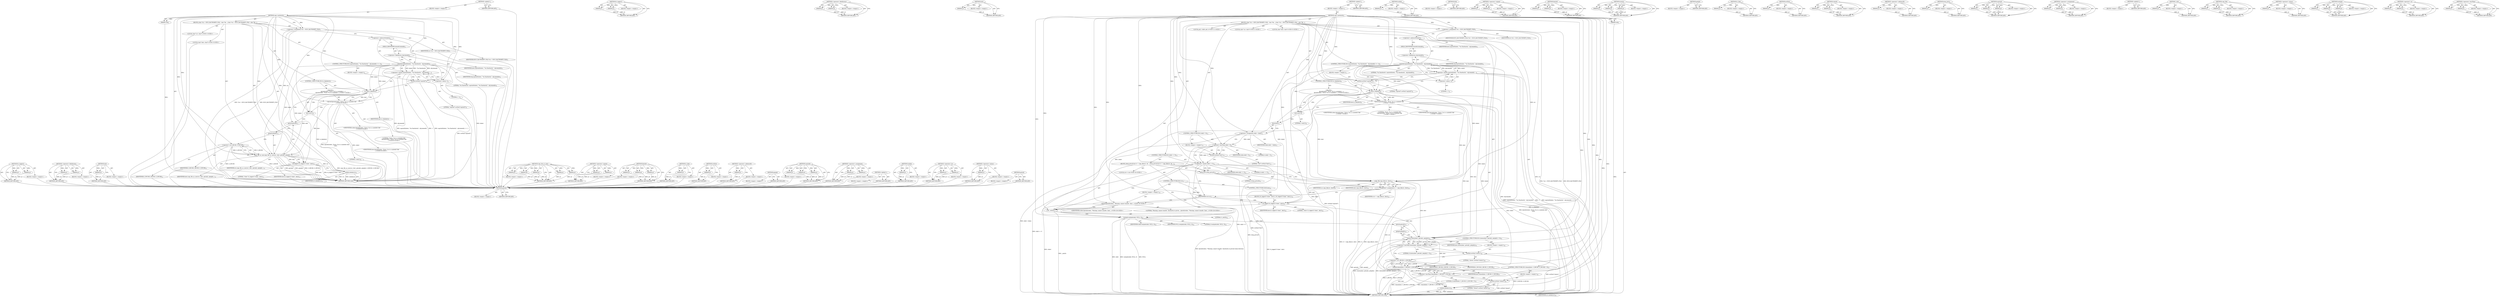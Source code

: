 digraph "getuid" {
vulnerable_221 [label=<(METHOD,getuid)>];
vulnerable_222 [label=<(BLOCK,&lt;empty&gt;,&lt;empty&gt;)>];
vulnerable_223 [label=<(METHOD_RETURN,ANY)>];
vulnerable_200 [label=<(METHOD,fs_logger2)>];
vulnerable_201 [label=<(PARAM,p1)>];
vulnerable_202 [label=<(PARAM,p2)>];
vulnerable_203 [label=<(BLOCK,&lt;empty&gt;,&lt;empty&gt;)>];
vulnerable_204 [label=<(METHOD_RETURN,ANY)>];
vulnerable_157 [label=<(METHOD,&lt;operator&gt;.fieldAccess)>];
vulnerable_158 [label=<(PARAM,p1)>];
vulnerable_159 [label=<(PARAM,p2)>];
vulnerable_160 [label=<(BLOCK,&lt;empty&gt;,&lt;empty&gt;)>];
vulnerable_161 [label=<(METHOD_RETURN,ANY)>];
vulnerable_179 [label=<(METHOD,exit)>];
vulnerable_180 [label=<(PARAM,p1)>];
vulnerable_181 [label=<(BLOCK,&lt;empty&gt;,&lt;empty&gt;)>];
vulnerable_182 [label=<(METHOD_RETURN,ANY)>];
vulnerable_6 [label=<(METHOD,&lt;global&gt;)<SUB>1</SUB>>];
vulnerable_7 [label=<(BLOCK,&lt;empty&gt;,&lt;empty&gt;)<SUB>1</SUB>>];
vulnerable_8 [label=<(METHOD,copy_xauthority)<SUB>1</SUB>>];
vulnerable_9 [label=<(PARAM,void)<SUB>1</SUB>>];
vulnerable_10 [label=<(BLOCK,{
	char *src = RUN_XAUTHORITY_FILE ;
 	char *de...,{
	char *src = RUN_XAUTHORITY_FILE ;
 	char *de...)<SUB>1</SUB>>];
vulnerable_11 [label="<(LOCAL,char* src: char*)<SUB>2</SUB>>"];
vulnerable_12 [label=<(&lt;operator&gt;.assignment,*src = RUN_XAUTHORITY_FILE)<SUB>2</SUB>>];
vulnerable_13 [label=<(IDENTIFIER,src,*src = RUN_XAUTHORITY_FILE)<SUB>2</SUB>>];
vulnerable_14 [label=<(IDENTIFIER,RUN_XAUTHORITY_FILE,*src = RUN_XAUTHORITY_FILE)<SUB>2</SUB>>];
vulnerable_15 [label="<(LOCAL,char* dest: char*)<SUB>3</SUB>>"];
vulnerable_16 [label=<(CONTROL_STRUCTURE,IF,if (asprintf(&amp;dest, &quot;%s/.Xauthority&quot;, cfg.homedir) == -1))<SUB>4</SUB>>];
vulnerable_17 [label=<(&lt;operator&gt;.equals,asprintf(&amp;dest, &quot;%s/.Xauthority&quot;, cfg.homedir) ...)<SUB>4</SUB>>];
vulnerable_18 [label=<(asprintf,asprintf(&amp;dest, &quot;%s/.Xauthority&quot;, cfg.homedir))<SUB>4</SUB>>];
vulnerable_19 [label=<(&lt;operator&gt;.addressOf,&amp;dest)<SUB>4</SUB>>];
vulnerable_20 [label=<(IDENTIFIER,dest,asprintf(&amp;dest, &quot;%s/.Xauthority&quot;, cfg.homedir))<SUB>4</SUB>>];
vulnerable_21 [label=<(LITERAL,&quot;%s/.Xauthority&quot;,asprintf(&amp;dest, &quot;%s/.Xauthority&quot;, cfg.homedir))<SUB>4</SUB>>];
vulnerable_22 [label=<(&lt;operator&gt;.fieldAccess,cfg.homedir)<SUB>4</SUB>>];
vulnerable_23 [label=<(IDENTIFIER,cfg,asprintf(&amp;dest, &quot;%s/.Xauthority&quot;, cfg.homedir))<SUB>4</SUB>>];
vulnerable_24 [label=<(FIELD_IDENTIFIER,homedir,homedir)<SUB>4</SUB>>];
vulnerable_25 [label=<(&lt;operator&gt;.minus,-1)<SUB>4</SUB>>];
vulnerable_26 [label=<(LITERAL,1,-1)<SUB>4</SUB>>];
vulnerable_27 [label=<(BLOCK,&lt;empty&gt;,&lt;empty&gt;)<SUB>5</SUB>>];
vulnerable_28 [label=<(errExit,errExit(&quot;asprintf&quot;))<SUB>5</SUB>>];
vulnerable_29 [label=<(LITERAL,&quot;asprintf&quot;,errExit(&quot;asprintf&quot;))<SUB>5</SUB>>];
vulnerable_30 [label=<(CONTROL_STRUCTURE,IF,if (is_link(dest)))<SUB>6</SUB>>];
vulnerable_31 [label=<(is_link,is_link(dest))<SUB>6</SUB>>];
vulnerable_32 [label=<(IDENTIFIER,dest,is_link(dest))<SUB>6</SUB>>];
vulnerable_33 [label="<(BLOCK,{
 		fprintf(stderr, &quot;Error: %s is a symbolic l...,{
 		fprintf(stderr, &quot;Error: %s is a symbolic l...)<SUB>6</SUB>>"];
vulnerable_34 [label="<(fprintf,fprintf(stderr, &quot;Error: %s is a symbolic link\n...)<SUB>7</SUB>>"];
vulnerable_35 [label="<(IDENTIFIER,stderr,fprintf(stderr, &quot;Error: %s is a symbolic link\n...)<SUB>7</SUB>>"];
vulnerable_36 [label="<(LITERAL,&quot;Error: %s is a symbolic link\n&quot;,fprintf(stderr, &quot;Error: %s is a symbolic link\n...)<SUB>7</SUB>>"];
vulnerable_37 [label="<(IDENTIFIER,dest,fprintf(stderr, &quot;Error: %s is a symbolic link\n...)<SUB>7</SUB>>"];
vulnerable_38 [label=<(exit,exit(1))<SUB>8</SUB>>];
vulnerable_39 [label=<(LITERAL,1,exit(1))<SUB>8</SUB>>];
vulnerable_40 [label="<(LOCAL,pid_t child: pid_t)<SUB>11</SUB>>"];
vulnerable_41 [label=<(&lt;operator&gt;.assignment,child = fork())<SUB>11</SUB>>];
vulnerable_42 [label=<(IDENTIFIER,child,child = fork())<SUB>11</SUB>>];
vulnerable_43 [label=<(fork,fork())<SUB>11</SUB>>];
vulnerable_44 [label=<(CONTROL_STRUCTURE,IF,if (child &lt; 0))<SUB>12</SUB>>];
vulnerable_45 [label=<(&lt;operator&gt;.lessThan,child &lt; 0)<SUB>12</SUB>>];
vulnerable_46 [label=<(IDENTIFIER,child,child &lt; 0)<SUB>12</SUB>>];
vulnerable_47 [label=<(LITERAL,0,child &lt; 0)<SUB>12</SUB>>];
vulnerable_48 [label=<(BLOCK,&lt;empty&gt;,&lt;empty&gt;)<SUB>13</SUB>>];
vulnerable_49 [label=<(errExit,errExit(&quot;fork&quot;))<SUB>13</SUB>>];
vulnerable_50 [label=<(LITERAL,&quot;fork&quot;,errExit(&quot;fork&quot;))<SUB>13</SUB>>];
vulnerable_51 [label=<(CONTROL_STRUCTURE,IF,if (child == 0))<SUB>14</SUB>>];
vulnerable_52 [label=<(&lt;operator&gt;.equals,child == 0)<SUB>14</SUB>>];
vulnerable_53 [label=<(IDENTIFIER,child,child == 0)<SUB>14</SUB>>];
vulnerable_54 [label=<(LITERAL,0,child == 0)<SUB>14</SUB>>];
vulnerable_55 [label=<(BLOCK,{
		drop_privs(0);
		int rv = copy_file(src, de...,{
		drop_privs(0);
		int rv = copy_file(src, de...)<SUB>14</SUB>>];
vulnerable_56 [label=<(drop_privs,drop_privs(0))<SUB>15</SUB>>];
vulnerable_57 [label=<(LITERAL,0,drop_privs(0))<SUB>15</SUB>>];
vulnerable_58 [label="<(LOCAL,int rv: int)<SUB>16</SUB>>"];
vulnerable_59 [label=<(&lt;operator&gt;.assignment,rv = copy_file(src, dest))<SUB>16</SUB>>];
vulnerable_60 [label=<(IDENTIFIER,rv,rv = copy_file(src, dest))<SUB>16</SUB>>];
vulnerable_61 [label=<(copy_file,copy_file(src, dest))<SUB>16</SUB>>];
vulnerable_62 [label=<(IDENTIFIER,src,copy_file(src, dest))<SUB>16</SUB>>];
vulnerable_63 [label=<(IDENTIFIER,dest,copy_file(src, dest))<SUB>16</SUB>>];
vulnerable_64 [label=<(CONTROL_STRUCTURE,IF,if (rv))<SUB>17</SUB>>];
vulnerable_65 [label=<(IDENTIFIER,rv,if (rv))<SUB>17</SUB>>];
vulnerable_66 [label=<(BLOCK,&lt;empty&gt;,&lt;empty&gt;)<SUB>18</SUB>>];
vulnerable_67 [label="<(fprintf,fprintf(stderr, &quot;Warning: cannot transfer .Xaut...)<SUB>18</SUB>>"];
vulnerable_68 [label="<(IDENTIFIER,stderr,fprintf(stderr, &quot;Warning: cannot transfer .Xaut...)<SUB>18</SUB>>"];
vulnerable_69 [label="<(LITERAL,&quot;Warning: cannot transfer .Xauthority in privat...,fprintf(stderr, &quot;Warning: cannot transfer .Xaut...)<SUB>18</SUB>>"];
vulnerable_70 [label=<(CONTROL_STRUCTURE,ELSE,else)<SUB>19</SUB>>];
vulnerable_71 [label=<(BLOCK,{
			fs_logger2(&quot;clone&quot;, dest);
		},{
			fs_logger2(&quot;clone&quot;, dest);
		})<SUB>19</SUB>>];
vulnerable_72 [label=<(fs_logger2,fs_logger2(&quot;clone&quot;, dest))<SUB>20</SUB>>];
vulnerable_73 [label=<(LITERAL,&quot;clone&quot;,fs_logger2(&quot;clone&quot;, dest))<SUB>20</SUB>>];
vulnerable_74 [label=<(IDENTIFIER,dest,fs_logger2(&quot;clone&quot;, dest))<SUB>20</SUB>>];
vulnerable_75 [label=<(_exit,_exit(0))<SUB>22</SUB>>];
vulnerable_76 [label=<(LITERAL,0,_exit(0))<SUB>22</SUB>>];
vulnerable_77 [label=<(waitpid,waitpid(child, NULL, 0))<SUB>24</SUB>>];
vulnerable_78 [label=<(IDENTIFIER,child,waitpid(child, NULL, 0))<SUB>24</SUB>>];
vulnerable_79 [label=<(IDENTIFIER,NULL,waitpid(child, NULL, 0))<SUB>24</SUB>>];
vulnerable_80 [label=<(LITERAL,0,waitpid(child, NULL, 0))<SUB>24</SUB>>];
vulnerable_81 [label=<(CONTROL_STRUCTURE,IF,if (chown(dest, getuid(), getgid()) &lt; 0))<SUB>25</SUB>>];
vulnerable_82 [label=<(&lt;operator&gt;.lessThan,chown(dest, getuid(), getgid()) &lt; 0)<SUB>25</SUB>>];
vulnerable_83 [label=<(chown,chown(dest, getuid(), getgid()))<SUB>25</SUB>>];
vulnerable_84 [label=<(IDENTIFIER,dest,chown(dest, getuid(), getgid()))<SUB>25</SUB>>];
vulnerable_85 [label=<(getuid,getuid())<SUB>25</SUB>>];
vulnerable_86 [label=<(getgid,getgid())<SUB>25</SUB>>];
vulnerable_87 [label=<(LITERAL,0,chown(dest, getuid(), getgid()) &lt; 0)<SUB>25</SUB>>];
vulnerable_88 [label=<(BLOCK,&lt;empty&gt;,&lt;empty&gt;)<SUB>26</SUB>>];
vulnerable_89 [label=<(errExit,errExit(&quot;chown&quot;))<SUB>26</SUB>>];
vulnerable_90 [label=<(LITERAL,&quot;chown&quot;,errExit(&quot;chown&quot;))<SUB>26</SUB>>];
vulnerable_91 [label=<(CONTROL_STRUCTURE,IF,if (chmod(dest, S_IRUSR | S_IWUSR) &lt; 0))<SUB>27</SUB>>];
vulnerable_92 [label=<(&lt;operator&gt;.lessThan,chmod(dest, S_IRUSR | S_IWUSR) &lt; 0)<SUB>27</SUB>>];
vulnerable_93 [label=<(chmod,chmod(dest, S_IRUSR | S_IWUSR))<SUB>27</SUB>>];
vulnerable_94 [label=<(IDENTIFIER,dest,chmod(dest, S_IRUSR | S_IWUSR))<SUB>27</SUB>>];
vulnerable_95 [label=<(&lt;operator&gt;.or,S_IRUSR | S_IWUSR)<SUB>27</SUB>>];
vulnerable_96 [label=<(IDENTIFIER,S_IRUSR,S_IRUSR | S_IWUSR)<SUB>27</SUB>>];
vulnerable_97 [label=<(IDENTIFIER,S_IWUSR,S_IRUSR | S_IWUSR)<SUB>27</SUB>>];
vulnerable_98 [label=<(LITERAL,0,chmod(dest, S_IRUSR | S_IWUSR) &lt; 0)<SUB>27</SUB>>];
vulnerable_99 [label=<(BLOCK,&lt;empty&gt;,&lt;empty&gt;)<SUB>28</SUB>>];
vulnerable_100 [label=<(errExit,errExit(&quot;chmod&quot;))<SUB>28</SUB>>];
vulnerable_101 [label=<(LITERAL,&quot;chmod&quot;,errExit(&quot;chmod&quot;))<SUB>28</SUB>>];
vulnerable_102 [label=<(unlink,unlink(src))<SUB>29</SUB>>];
vulnerable_103 [label=<(IDENTIFIER,src,unlink(src))<SUB>29</SUB>>];
vulnerable_104 [label=<(METHOD_RETURN,void)<SUB>1</SUB>>];
vulnerable_106 [label=<(METHOD_RETURN,ANY)<SUB>1</SUB>>];
vulnerable_237 [label=<(METHOD,unlink)>];
vulnerable_238 [label=<(PARAM,p1)>];
vulnerable_239 [label=<(BLOCK,&lt;empty&gt;,&lt;empty&gt;)>];
vulnerable_240 [label=<(METHOD_RETURN,ANY)>];
vulnerable_183 [label=<(METHOD,fork)>];
vulnerable_184 [label=<(BLOCK,&lt;empty&gt;,&lt;empty&gt;)>];
vulnerable_185 [label=<(METHOD_RETURN,ANY)>];
vulnerable_142 [label=<(METHOD,&lt;operator&gt;.equals)>];
vulnerable_143 [label=<(PARAM,p1)>];
vulnerable_144 [label=<(PARAM,p2)>];
vulnerable_145 [label=<(BLOCK,&lt;empty&gt;,&lt;empty&gt;)>];
vulnerable_146 [label=<(METHOD_RETURN,ANY)>];
vulnerable_174 [label=<(METHOD,fprintf)>];
vulnerable_175 [label=<(PARAM,p1)>];
vulnerable_176 [label=<(PARAM,p2)>];
vulnerable_177 [label=<(BLOCK,&lt;empty&gt;,&lt;empty&gt;)>];
vulnerable_178 [label=<(METHOD_RETURN,ANY)>];
vulnerable_215 [label=<(METHOD,chown)>];
vulnerable_216 [label=<(PARAM,p1)>];
vulnerable_217 [label=<(PARAM,p2)>];
vulnerable_218 [label=<(PARAM,p3)>];
vulnerable_219 [label=<(BLOCK,&lt;empty&gt;,&lt;empty&gt;)>];
vulnerable_220 [label=<(METHOD_RETURN,ANY)>];
vulnerable_224 [label=<(METHOD,getgid)>];
vulnerable_225 [label=<(BLOCK,&lt;empty&gt;,&lt;empty&gt;)>];
vulnerable_226 [label=<(METHOD_RETURN,ANY)>];
vulnerable_170 [label=<(METHOD,is_link)>];
vulnerable_171 [label=<(PARAM,p1)>];
vulnerable_172 [label=<(BLOCK,&lt;empty&gt;,&lt;empty&gt;)>];
vulnerable_173 [label=<(METHOD_RETURN,ANY)>];
vulnerable_166 [label=<(METHOD,errExit)>];
vulnerable_167 [label=<(PARAM,p1)>];
vulnerable_168 [label=<(BLOCK,&lt;empty&gt;,&lt;empty&gt;)>];
vulnerable_169 [label=<(METHOD_RETURN,ANY)>];
vulnerable_227 [label=<(METHOD,chmod)>];
vulnerable_228 [label=<(PARAM,p1)>];
vulnerable_229 [label=<(PARAM,p2)>];
vulnerable_230 [label=<(BLOCK,&lt;empty&gt;,&lt;empty&gt;)>];
vulnerable_231 [label=<(METHOD_RETURN,ANY)>];
vulnerable_153 [label=<(METHOD,&lt;operator&gt;.addressOf)>];
vulnerable_154 [label=<(PARAM,p1)>];
vulnerable_155 [label=<(BLOCK,&lt;empty&gt;,&lt;empty&gt;)>];
vulnerable_156 [label=<(METHOD_RETURN,ANY)>];
vulnerable_191 [label=<(METHOD,drop_privs)>];
vulnerable_192 [label=<(PARAM,p1)>];
vulnerable_193 [label=<(BLOCK,&lt;empty&gt;,&lt;empty&gt;)>];
vulnerable_194 [label=<(METHOD_RETURN,ANY)>];
vulnerable_147 [label=<(METHOD,asprintf)>];
vulnerable_148 [label=<(PARAM,p1)>];
vulnerable_149 [label=<(PARAM,p2)>];
vulnerable_150 [label=<(PARAM,p3)>];
vulnerable_151 [label=<(BLOCK,&lt;empty&gt;,&lt;empty&gt;)>];
vulnerable_152 [label=<(METHOD_RETURN,ANY)>];
vulnerable_137 [label=<(METHOD,&lt;operator&gt;.assignment)>];
vulnerable_138 [label=<(PARAM,p1)>];
vulnerable_139 [label=<(PARAM,p2)>];
vulnerable_140 [label=<(BLOCK,&lt;empty&gt;,&lt;empty&gt;)>];
vulnerable_141 [label=<(METHOD_RETURN,ANY)>];
vulnerable_131 [label=<(METHOD,&lt;global&gt;)<SUB>1</SUB>>];
vulnerable_132 [label=<(BLOCK,&lt;empty&gt;,&lt;empty&gt;)>];
vulnerable_133 [label=<(METHOD_RETURN,ANY)>];
vulnerable_205 [label=<(METHOD,_exit)>];
vulnerable_206 [label=<(PARAM,p1)>];
vulnerable_207 [label=<(BLOCK,&lt;empty&gt;,&lt;empty&gt;)>];
vulnerable_208 [label=<(METHOD_RETURN,ANY)>];
vulnerable_195 [label=<(METHOD,copy_file)>];
vulnerable_196 [label=<(PARAM,p1)>];
vulnerable_197 [label=<(PARAM,p2)>];
vulnerable_198 [label=<(BLOCK,&lt;empty&gt;,&lt;empty&gt;)>];
vulnerable_199 [label=<(METHOD_RETURN,ANY)>];
vulnerable_162 [label=<(METHOD,&lt;operator&gt;.minus)>];
vulnerable_163 [label=<(PARAM,p1)>];
vulnerable_164 [label=<(BLOCK,&lt;empty&gt;,&lt;empty&gt;)>];
vulnerable_165 [label=<(METHOD_RETURN,ANY)>];
vulnerable_209 [label=<(METHOD,waitpid)>];
vulnerable_210 [label=<(PARAM,p1)>];
vulnerable_211 [label=<(PARAM,p2)>];
vulnerable_212 [label=<(PARAM,p3)>];
vulnerable_213 [label=<(BLOCK,&lt;empty&gt;,&lt;empty&gt;)>];
vulnerable_214 [label=<(METHOD_RETURN,ANY)>];
vulnerable_232 [label=<(METHOD,&lt;operator&gt;.or)>];
vulnerable_233 [label=<(PARAM,p1)>];
vulnerable_234 [label=<(PARAM,p2)>];
vulnerable_235 [label=<(BLOCK,&lt;empty&gt;,&lt;empty&gt;)>];
vulnerable_236 [label=<(METHOD_RETURN,ANY)>];
vulnerable_186 [label=<(METHOD,&lt;operator&gt;.lessThan)>];
vulnerable_187 [label=<(PARAM,p1)>];
vulnerable_188 [label=<(PARAM,p2)>];
vulnerable_189 [label=<(BLOCK,&lt;empty&gt;,&lt;empty&gt;)>];
vulnerable_190 [label=<(METHOD_RETURN,ANY)>];
fixed_146 [label=<(METHOD,fs_logger2)>];
fixed_147 [label=<(PARAM,p1)>];
fixed_148 [label=<(PARAM,p2)>];
fixed_149 [label=<(BLOCK,&lt;empty&gt;,&lt;empty&gt;)>];
fixed_150 [label=<(METHOD_RETURN,ANY)>];
fixed_100 [label=<(METHOD,&lt;operator&gt;.fieldAccess)>];
fixed_101 [label=<(PARAM,p1)>];
fixed_102 [label=<(PARAM,p2)>];
fixed_103 [label=<(BLOCK,&lt;empty&gt;,&lt;empty&gt;)>];
fixed_104 [label=<(METHOD_RETURN,ANY)>];
fixed_123 [label=<(METHOD,exit)>];
fixed_124 [label=<(PARAM,p1)>];
fixed_125 [label=<(BLOCK,&lt;empty&gt;,&lt;empty&gt;)>];
fixed_126 [label=<(METHOD_RETURN,ANY)>];
fixed_6 [label=<(METHOD,&lt;global&gt;)<SUB>1</SUB>>];
fixed_7 [label=<(BLOCK,&lt;empty&gt;,&lt;empty&gt;)<SUB>1</SUB>>];
fixed_8 [label=<(METHOD,copy_xauthority)<SUB>1</SUB>>];
fixed_9 [label=<(PARAM,void)<SUB>1</SUB>>];
fixed_10 [label=<(BLOCK,{
	char *src = RUN_XAUTHORITY_FILE ;
 	char *de...,{
	char *src = RUN_XAUTHORITY_FILE ;
 	char *de...)<SUB>1</SUB>>];
fixed_11 [label="<(LOCAL,char* src: char*)<SUB>2</SUB>>"];
fixed_12 [label=<(&lt;operator&gt;.assignment,*src = RUN_XAUTHORITY_FILE)<SUB>2</SUB>>];
fixed_13 [label=<(IDENTIFIER,src,*src = RUN_XAUTHORITY_FILE)<SUB>2</SUB>>];
fixed_14 [label=<(IDENTIFIER,RUN_XAUTHORITY_FILE,*src = RUN_XAUTHORITY_FILE)<SUB>2</SUB>>];
fixed_15 [label="<(LOCAL,char* dest: char*)<SUB>3</SUB>>"];
fixed_16 [label=<(CONTROL_STRUCTURE,IF,if (asprintf(&amp;dest, &quot;%s/.Xauthority&quot;, cfg.homedir) == -1))<SUB>4</SUB>>];
fixed_17 [label=<(&lt;operator&gt;.equals,asprintf(&amp;dest, &quot;%s/.Xauthority&quot;, cfg.homedir) ...)<SUB>4</SUB>>];
fixed_18 [label=<(asprintf,asprintf(&amp;dest, &quot;%s/.Xauthority&quot;, cfg.homedir))<SUB>4</SUB>>];
fixed_19 [label=<(&lt;operator&gt;.addressOf,&amp;dest)<SUB>4</SUB>>];
fixed_20 [label=<(IDENTIFIER,dest,asprintf(&amp;dest, &quot;%s/.Xauthority&quot;, cfg.homedir))<SUB>4</SUB>>];
fixed_21 [label=<(LITERAL,&quot;%s/.Xauthority&quot;,asprintf(&amp;dest, &quot;%s/.Xauthority&quot;, cfg.homedir))<SUB>4</SUB>>];
fixed_22 [label=<(&lt;operator&gt;.fieldAccess,cfg.homedir)<SUB>4</SUB>>];
fixed_23 [label=<(IDENTIFIER,cfg,asprintf(&amp;dest, &quot;%s/.Xauthority&quot;, cfg.homedir))<SUB>4</SUB>>];
fixed_24 [label=<(FIELD_IDENTIFIER,homedir,homedir)<SUB>4</SUB>>];
fixed_25 [label=<(&lt;operator&gt;.minus,-1)<SUB>4</SUB>>];
fixed_26 [label=<(LITERAL,1,-1)<SUB>4</SUB>>];
fixed_27 [label=<(BLOCK,&lt;empty&gt;,&lt;empty&gt;)<SUB>5</SUB>>];
fixed_28 [label=<(errExit,errExit(&quot;asprintf&quot;))<SUB>5</SUB>>];
fixed_29 [label=<(LITERAL,&quot;asprintf&quot;,errExit(&quot;asprintf&quot;))<SUB>5</SUB>>];
fixed_30 [label=<(CONTROL_STRUCTURE,IF,if (is_link(dest)))<SUB>7</SUB>>];
fixed_31 [label=<(is_link,is_link(dest))<SUB>7</SUB>>];
fixed_32 [label=<(IDENTIFIER,dest,is_link(dest))<SUB>7</SUB>>];
fixed_33 [label="<(BLOCK,{
 		fprintf(stderr, &quot;Error: %s is a symbolic l...,{
 		fprintf(stderr, &quot;Error: %s is a symbolic l...)<SUB>7</SUB>>"];
fixed_34 [label="<(fprintf,fprintf(stderr, &quot;Error: %s is a symbolic link\n...)<SUB>8</SUB>>"];
fixed_35 [label="<(IDENTIFIER,stderr,fprintf(stderr, &quot;Error: %s is a symbolic link\n...)<SUB>8</SUB>>"];
fixed_36 [label="<(LITERAL,&quot;Error: %s is a symbolic link\n&quot;,fprintf(stderr, &quot;Error: %s is a symbolic link\n...)<SUB>8</SUB>>"];
fixed_37 [label="<(IDENTIFIER,dest,fprintf(stderr, &quot;Error: %s is a symbolic link\n...)<SUB>8</SUB>>"];
fixed_38 [label=<(exit,exit(1))<SUB>9</SUB>>];
fixed_39 [label=<(LITERAL,1,exit(1))<SUB>9</SUB>>];
fixed_40 [label=<(copy_file_as_user,copy_file_as_user(src, dest, getuid(), getgid()...)<SUB>12</SUB>>];
fixed_41 [label=<(IDENTIFIER,src,copy_file_as_user(src, dest, getuid(), getgid()...)<SUB>12</SUB>>];
fixed_42 [label=<(IDENTIFIER,dest,copy_file_as_user(src, dest, getuid(), getgid()...)<SUB>12</SUB>>];
fixed_43 [label=<(getuid,getuid())<SUB>12</SUB>>];
fixed_44 [label=<(getgid,getgid())<SUB>12</SUB>>];
fixed_45 [label=<(&lt;operator&gt;.or,S_IRUSR | S_IWUSR)<SUB>12</SUB>>];
fixed_46 [label=<(IDENTIFIER,S_IRUSR,S_IRUSR | S_IWUSR)<SUB>12</SUB>>];
fixed_47 [label=<(IDENTIFIER,S_IWUSR,S_IRUSR | S_IWUSR)<SUB>12</SUB>>];
fixed_48 [label=<(fs_logger2,fs_logger2(&quot;clone&quot;, dest))<SUB>13</SUB>>];
fixed_49 [label=<(LITERAL,&quot;clone&quot;,fs_logger2(&quot;clone&quot;, dest))<SUB>13</SUB>>];
fixed_50 [label=<(IDENTIFIER,dest,fs_logger2(&quot;clone&quot;, dest))<SUB>13</SUB>>];
fixed_51 [label=<(unlink,unlink(src))<SUB>15</SUB>>];
fixed_52 [label=<(IDENTIFIER,src,unlink(src))<SUB>15</SUB>>];
fixed_53 [label=<(METHOD_RETURN,void)<SUB>1</SUB>>];
fixed_55 [label=<(METHOD_RETURN,ANY)<SUB>1</SUB>>];
fixed_127 [label=<(METHOD,copy_file_as_user)>];
fixed_128 [label=<(PARAM,p1)>];
fixed_129 [label=<(PARAM,p2)>];
fixed_130 [label=<(PARAM,p3)>];
fixed_131 [label=<(PARAM,p4)>];
fixed_132 [label=<(PARAM,p5)>];
fixed_133 [label=<(BLOCK,&lt;empty&gt;,&lt;empty&gt;)>];
fixed_134 [label=<(METHOD_RETURN,ANY)>];
fixed_85 [label=<(METHOD,&lt;operator&gt;.equals)>];
fixed_86 [label=<(PARAM,p1)>];
fixed_87 [label=<(PARAM,p2)>];
fixed_88 [label=<(BLOCK,&lt;empty&gt;,&lt;empty&gt;)>];
fixed_89 [label=<(METHOD_RETURN,ANY)>];
fixed_117 [label=<(METHOD,fprintf)>];
fixed_118 [label=<(PARAM,p1)>];
fixed_119 [label=<(PARAM,p2)>];
fixed_120 [label=<(PARAM,p3)>];
fixed_121 [label=<(BLOCK,&lt;empty&gt;,&lt;empty&gt;)>];
fixed_122 [label=<(METHOD_RETURN,ANY)>];
fixed_113 [label=<(METHOD,is_link)>];
fixed_114 [label=<(PARAM,p1)>];
fixed_115 [label=<(BLOCK,&lt;empty&gt;,&lt;empty&gt;)>];
fixed_116 [label=<(METHOD_RETURN,ANY)>];
fixed_109 [label=<(METHOD,errExit)>];
fixed_110 [label=<(PARAM,p1)>];
fixed_111 [label=<(BLOCK,&lt;empty&gt;,&lt;empty&gt;)>];
fixed_112 [label=<(METHOD_RETURN,ANY)>];
fixed_96 [label=<(METHOD,&lt;operator&gt;.addressOf)>];
fixed_97 [label=<(PARAM,p1)>];
fixed_98 [label=<(BLOCK,&lt;empty&gt;,&lt;empty&gt;)>];
fixed_99 [label=<(METHOD_RETURN,ANY)>];
fixed_138 [label=<(METHOD,getgid)>];
fixed_139 [label=<(BLOCK,&lt;empty&gt;,&lt;empty&gt;)>];
fixed_140 [label=<(METHOD_RETURN,ANY)>];
fixed_90 [label=<(METHOD,asprintf)>];
fixed_91 [label=<(PARAM,p1)>];
fixed_92 [label=<(PARAM,p2)>];
fixed_93 [label=<(PARAM,p3)>];
fixed_94 [label=<(BLOCK,&lt;empty&gt;,&lt;empty&gt;)>];
fixed_95 [label=<(METHOD_RETURN,ANY)>];
fixed_80 [label=<(METHOD,&lt;operator&gt;.assignment)>];
fixed_81 [label=<(PARAM,p1)>];
fixed_82 [label=<(PARAM,p2)>];
fixed_83 [label=<(BLOCK,&lt;empty&gt;,&lt;empty&gt;)>];
fixed_84 [label=<(METHOD_RETURN,ANY)>];
fixed_74 [label=<(METHOD,&lt;global&gt;)<SUB>1</SUB>>];
fixed_75 [label=<(BLOCK,&lt;empty&gt;,&lt;empty&gt;)>];
fixed_76 [label=<(METHOD_RETURN,ANY)>];
fixed_151 [label=<(METHOD,unlink)>];
fixed_152 [label=<(PARAM,p1)>];
fixed_153 [label=<(BLOCK,&lt;empty&gt;,&lt;empty&gt;)>];
fixed_154 [label=<(METHOD_RETURN,ANY)>];
fixed_141 [label=<(METHOD,&lt;operator&gt;.or)>];
fixed_142 [label=<(PARAM,p1)>];
fixed_143 [label=<(PARAM,p2)>];
fixed_144 [label=<(BLOCK,&lt;empty&gt;,&lt;empty&gt;)>];
fixed_145 [label=<(METHOD_RETURN,ANY)>];
fixed_105 [label=<(METHOD,&lt;operator&gt;.minus)>];
fixed_106 [label=<(PARAM,p1)>];
fixed_107 [label=<(BLOCK,&lt;empty&gt;,&lt;empty&gt;)>];
fixed_108 [label=<(METHOD_RETURN,ANY)>];
fixed_135 [label=<(METHOD,getuid)>];
fixed_136 [label=<(BLOCK,&lt;empty&gt;,&lt;empty&gt;)>];
fixed_137 [label=<(METHOD_RETURN,ANY)>];
vulnerable_221 -> vulnerable_222  [key=0, label="AST: "];
vulnerable_221 -> vulnerable_223  [key=0, label="AST: "];
vulnerable_221 -> vulnerable_223  [key=1, label="CFG: "];
vulnerable_200 -> vulnerable_201  [key=0, label="AST: "];
vulnerable_200 -> vulnerable_201  [key=1, label="DDG: "];
vulnerable_200 -> vulnerable_203  [key=0, label="AST: "];
vulnerable_200 -> vulnerable_202  [key=0, label="AST: "];
vulnerable_200 -> vulnerable_202  [key=1, label="DDG: "];
vulnerable_200 -> vulnerable_204  [key=0, label="AST: "];
vulnerable_200 -> vulnerable_204  [key=1, label="CFG: "];
vulnerable_201 -> vulnerable_204  [key=0, label="DDG: p1"];
vulnerable_202 -> vulnerable_204  [key=0, label="DDG: p2"];
vulnerable_157 -> vulnerable_158  [key=0, label="AST: "];
vulnerable_157 -> vulnerable_158  [key=1, label="DDG: "];
vulnerable_157 -> vulnerable_160  [key=0, label="AST: "];
vulnerable_157 -> vulnerable_159  [key=0, label="AST: "];
vulnerable_157 -> vulnerable_159  [key=1, label="DDG: "];
vulnerable_157 -> vulnerable_161  [key=0, label="AST: "];
vulnerable_157 -> vulnerable_161  [key=1, label="CFG: "];
vulnerable_158 -> vulnerable_161  [key=0, label="DDG: p1"];
vulnerable_159 -> vulnerable_161  [key=0, label="DDG: p2"];
vulnerable_179 -> vulnerable_180  [key=0, label="AST: "];
vulnerable_179 -> vulnerable_180  [key=1, label="DDG: "];
vulnerable_179 -> vulnerable_181  [key=0, label="AST: "];
vulnerable_179 -> vulnerable_182  [key=0, label="AST: "];
vulnerable_179 -> vulnerable_182  [key=1, label="CFG: "];
vulnerable_180 -> vulnerable_182  [key=0, label="DDG: p1"];
vulnerable_6 -> vulnerable_7  [key=0, label="AST: "];
vulnerable_6 -> vulnerable_106  [key=0, label="AST: "];
vulnerable_6 -> vulnerable_106  [key=1, label="CFG: "];
vulnerable_7 -> vulnerable_8  [key=0, label="AST: "];
vulnerable_8 -> vulnerable_9  [key=0, label="AST: "];
vulnerable_8 -> vulnerable_9  [key=1, label="DDG: "];
vulnerable_8 -> vulnerable_10  [key=0, label="AST: "];
vulnerable_8 -> vulnerable_104  [key=0, label="AST: "];
vulnerable_8 -> vulnerable_12  [key=0, label="CFG: "];
vulnerable_8 -> vulnerable_12  [key=1, label="DDG: "];
vulnerable_8 -> vulnerable_41  [key=0, label="DDG: "];
vulnerable_8 -> vulnerable_77  [key=0, label="DDG: "];
vulnerable_8 -> vulnerable_102  [key=0, label="DDG: "];
vulnerable_8 -> vulnerable_31  [key=0, label="DDG: "];
vulnerable_8 -> vulnerable_45  [key=0, label="DDG: "];
vulnerable_8 -> vulnerable_52  [key=0, label="DDG: "];
vulnerable_8 -> vulnerable_82  [key=0, label="DDG: "];
vulnerable_8 -> vulnerable_92  [key=0, label="DDG: "];
vulnerable_8 -> vulnerable_18  [key=0, label="DDG: "];
vulnerable_8 -> vulnerable_25  [key=0, label="DDG: "];
vulnerable_8 -> vulnerable_28  [key=0, label="DDG: "];
vulnerable_8 -> vulnerable_34  [key=0, label="DDG: "];
vulnerable_8 -> vulnerable_38  [key=0, label="DDG: "];
vulnerable_8 -> vulnerable_49  [key=0, label="DDG: "];
vulnerable_8 -> vulnerable_56  [key=0, label="DDG: "];
vulnerable_8 -> vulnerable_65  [key=0, label="DDG: "];
vulnerable_8 -> vulnerable_75  [key=0, label="DDG: "];
vulnerable_8 -> vulnerable_83  [key=0, label="DDG: "];
vulnerable_8 -> vulnerable_89  [key=0, label="DDG: "];
vulnerable_8 -> vulnerable_93  [key=0, label="DDG: "];
vulnerable_8 -> vulnerable_100  [key=0, label="DDG: "];
vulnerable_8 -> vulnerable_61  [key=0, label="DDG: "];
vulnerable_8 -> vulnerable_95  [key=0, label="DDG: "];
vulnerable_8 -> vulnerable_67  [key=0, label="DDG: "];
vulnerable_8 -> vulnerable_72  [key=0, label="DDG: "];
vulnerable_9 -> vulnerable_104  [key=0, label="DDG: "];
vulnerable_10 -> vulnerable_11  [key=0, label="AST: "];
vulnerable_10 -> vulnerable_12  [key=0, label="AST: "];
vulnerable_10 -> vulnerable_15  [key=0, label="AST: "];
vulnerable_10 -> vulnerable_16  [key=0, label="AST: "];
vulnerable_10 -> vulnerable_30  [key=0, label="AST: "];
vulnerable_10 -> vulnerable_40  [key=0, label="AST: "];
vulnerable_10 -> vulnerable_41  [key=0, label="AST: "];
vulnerable_10 -> vulnerable_44  [key=0, label="AST: "];
vulnerable_10 -> vulnerable_51  [key=0, label="AST: "];
vulnerable_10 -> vulnerable_77  [key=0, label="AST: "];
vulnerable_10 -> vulnerable_81  [key=0, label="AST: "];
vulnerable_10 -> vulnerable_91  [key=0, label="AST: "];
vulnerable_10 -> vulnerable_102  [key=0, label="AST: "];
vulnerable_12 -> vulnerable_13  [key=0, label="AST: "];
vulnerable_12 -> vulnerable_14  [key=0, label="AST: "];
vulnerable_12 -> vulnerable_19  [key=0, label="CFG: "];
vulnerable_12 -> vulnerable_104  [key=0, label="DDG: *src = RUN_XAUTHORITY_FILE"];
vulnerable_12 -> vulnerable_104  [key=1, label="DDG: RUN_XAUTHORITY_FILE"];
vulnerable_12 -> vulnerable_102  [key=0, label="DDG: src"];
vulnerable_12 -> vulnerable_61  [key=0, label="DDG: src"];
vulnerable_16 -> vulnerable_17  [key=0, label="AST: "];
vulnerable_16 -> vulnerable_27  [key=0, label="AST: "];
vulnerable_17 -> vulnerable_18  [key=0, label="AST: "];
vulnerable_17 -> vulnerable_25  [key=0, label="AST: "];
vulnerable_17 -> vulnerable_28  [key=0, label="CFG: "];
vulnerable_17 -> vulnerable_28  [key=1, label="CDG: "];
vulnerable_17 -> vulnerable_31  [key=0, label="CFG: "];
vulnerable_17 -> vulnerable_104  [key=0, label="DDG: asprintf(&amp;dest, &quot;%s/.Xauthority&quot;, cfg.homedir)"];
vulnerable_17 -> vulnerable_104  [key=1, label="DDG: -1"];
vulnerable_17 -> vulnerable_104  [key=2, label="DDG: asprintf(&amp;dest, &quot;%s/.Xauthority&quot;, cfg.homedir) == -1"];
vulnerable_18 -> vulnerable_19  [key=0, label="AST: "];
vulnerable_18 -> vulnerable_21  [key=0, label="AST: "];
vulnerable_18 -> vulnerable_22  [key=0, label="AST: "];
vulnerable_18 -> vulnerable_25  [key=0, label="CFG: "];
vulnerable_18 -> vulnerable_104  [key=0, label="DDG: &amp;dest"];
vulnerable_18 -> vulnerable_104  [key=1, label="DDG: cfg.homedir"];
vulnerable_18 -> vulnerable_17  [key=0, label="DDG: &amp;dest"];
vulnerable_18 -> vulnerable_17  [key=1, label="DDG: &quot;%s/.Xauthority&quot;"];
vulnerable_18 -> vulnerable_17  [key=2, label="DDG: cfg.homedir"];
vulnerable_18 -> vulnerable_31  [key=0, label="DDG: &amp;dest"];
vulnerable_18 -> vulnerable_34  [key=0, label="DDG: &amp;dest"];
vulnerable_18 -> vulnerable_83  [key=0, label="DDG: &amp;dest"];
vulnerable_18 -> vulnerable_93  [key=0, label="DDG: &amp;dest"];
vulnerable_18 -> vulnerable_61  [key=0, label="DDG: &amp;dest"];
vulnerable_18 -> vulnerable_72  [key=0, label="DDG: &amp;dest"];
vulnerable_19 -> vulnerable_20  [key=0, label="AST: "];
vulnerable_19 -> vulnerable_24  [key=0, label="CFG: "];
vulnerable_22 -> vulnerable_23  [key=0, label="AST: "];
vulnerable_22 -> vulnerable_24  [key=0, label="AST: "];
vulnerable_22 -> vulnerable_18  [key=0, label="CFG: "];
vulnerable_24 -> vulnerable_22  [key=0, label="CFG: "];
vulnerable_25 -> vulnerable_26  [key=0, label="AST: "];
vulnerable_25 -> vulnerable_17  [key=0, label="CFG: "];
vulnerable_25 -> vulnerable_17  [key=1, label="DDG: 1"];
vulnerable_27 -> vulnerable_28  [key=0, label="AST: "];
vulnerable_28 -> vulnerable_29  [key=0, label="AST: "];
vulnerable_28 -> vulnerable_31  [key=0, label="CFG: "];
vulnerable_28 -> vulnerable_104  [key=0, label="DDG: errExit(&quot;asprintf&quot;)"];
vulnerable_30 -> vulnerable_31  [key=0, label="AST: "];
vulnerable_30 -> vulnerable_33  [key=0, label="AST: "];
vulnerable_31 -> vulnerable_32  [key=0, label="AST: "];
vulnerable_31 -> vulnerable_34  [key=0, label="CFG: "];
vulnerable_31 -> vulnerable_34  [key=1, label="DDG: dest"];
vulnerable_31 -> vulnerable_34  [key=2, label="CDG: "];
vulnerable_31 -> vulnerable_43  [key=0, label="CFG: "];
vulnerable_31 -> vulnerable_104  [key=0, label="DDG: is_link(dest)"];
vulnerable_31 -> vulnerable_83  [key=0, label="DDG: dest"];
vulnerable_31 -> vulnerable_61  [key=0, label="DDG: dest"];
vulnerable_31 -> vulnerable_38  [key=0, label="CDG: "];
vulnerable_33 -> vulnerable_34  [key=0, label="AST: "];
vulnerable_33 -> vulnerable_38  [key=0, label="AST: "];
vulnerable_34 -> vulnerable_35  [key=0, label="AST: "];
vulnerable_34 -> vulnerable_36  [key=0, label="AST: "];
vulnerable_34 -> vulnerable_37  [key=0, label="AST: "];
vulnerable_34 -> vulnerable_38  [key=0, label="CFG: "];
vulnerable_34 -> vulnerable_104  [key=0, label="DDG: stderr"];
vulnerable_34 -> vulnerable_104  [key=1, label="DDG: fprintf(stderr, &quot;Error: %s is a symbolic link\n&quot;, dest)"];
vulnerable_34 -> vulnerable_83  [key=0, label="DDG: dest"];
vulnerable_34 -> vulnerable_61  [key=0, label="DDG: dest"];
vulnerable_34 -> vulnerable_67  [key=0, label="DDG: stderr"];
vulnerable_38 -> vulnerable_39  [key=0, label="AST: "];
vulnerable_38 -> vulnerable_43  [key=0, label="CFG: "];
vulnerable_41 -> vulnerable_42  [key=0, label="AST: "];
vulnerable_41 -> vulnerable_43  [key=0, label="AST: "];
vulnerable_41 -> vulnerable_45  [key=0, label="CFG: "];
vulnerable_41 -> vulnerable_45  [key=1, label="DDG: child"];
vulnerable_41 -> vulnerable_104  [key=0, label="DDG: fork()"];
vulnerable_41 -> vulnerable_104  [key=1, label="DDG: child = fork()"];
vulnerable_43 -> vulnerable_41  [key=0, label="CFG: "];
vulnerable_44 -> vulnerable_45  [key=0, label="AST: "];
vulnerable_44 -> vulnerable_48  [key=0, label="AST: "];
vulnerable_45 -> vulnerable_46  [key=0, label="AST: "];
vulnerable_45 -> vulnerable_47  [key=0, label="AST: "];
vulnerable_45 -> vulnerable_49  [key=0, label="CFG: "];
vulnerable_45 -> vulnerable_49  [key=1, label="CDG: "];
vulnerable_45 -> vulnerable_52  [key=0, label="CFG: "];
vulnerable_45 -> vulnerable_52  [key=1, label="DDG: child"];
vulnerable_45 -> vulnerable_104  [key=0, label="DDG: child &lt; 0"];
vulnerable_48 -> vulnerable_49  [key=0, label="AST: "];
vulnerable_49 -> vulnerable_50  [key=0, label="AST: "];
vulnerable_49 -> vulnerable_52  [key=0, label="CFG: "];
vulnerable_49 -> vulnerable_104  [key=0, label="DDG: errExit(&quot;fork&quot;)"];
vulnerable_51 -> vulnerable_52  [key=0, label="AST: "];
vulnerable_51 -> vulnerable_55  [key=0, label="AST: "];
vulnerable_52 -> vulnerable_53  [key=0, label="AST: "];
vulnerable_52 -> vulnerable_54  [key=0, label="AST: "];
vulnerable_52 -> vulnerable_56  [key=0, label="CFG: "];
vulnerable_52 -> vulnerable_56  [key=1, label="CDG: "];
vulnerable_52 -> vulnerable_77  [key=0, label="CFG: "];
vulnerable_52 -> vulnerable_77  [key=1, label="DDG: child"];
vulnerable_52 -> vulnerable_104  [key=0, label="DDG: child == 0"];
vulnerable_52 -> vulnerable_61  [key=0, label="CDG: "];
vulnerable_52 -> vulnerable_75  [key=0, label="CDG: "];
vulnerable_52 -> vulnerable_65  [key=0, label="CDG: "];
vulnerable_52 -> vulnerable_59  [key=0, label="CDG: "];
vulnerable_55 -> vulnerable_56  [key=0, label="AST: "];
vulnerable_55 -> vulnerable_58  [key=0, label="AST: "];
vulnerable_55 -> vulnerable_59  [key=0, label="AST: "];
vulnerable_55 -> vulnerable_64  [key=0, label="AST: "];
vulnerable_55 -> vulnerable_75  [key=0, label="AST: "];
vulnerable_56 -> vulnerable_57  [key=0, label="AST: "];
vulnerable_56 -> vulnerable_61  [key=0, label="CFG: "];
vulnerable_56 -> vulnerable_104  [key=0, label="DDG: drop_privs(0)"];
vulnerable_59 -> vulnerable_60  [key=0, label="AST: "];
vulnerable_59 -> vulnerable_61  [key=0, label="AST: "];
vulnerable_59 -> vulnerable_65  [key=0, label="CFG: "];
vulnerable_59 -> vulnerable_104  [key=0, label="DDG: rv"];
vulnerable_59 -> vulnerable_104  [key=1, label="DDG: copy_file(src, dest)"];
vulnerable_59 -> vulnerable_104  [key=2, label="DDG: rv = copy_file(src, dest)"];
vulnerable_61 -> vulnerable_62  [key=0, label="AST: "];
vulnerable_61 -> vulnerable_63  [key=0, label="AST: "];
vulnerable_61 -> vulnerable_59  [key=0, label="CFG: "];
vulnerable_61 -> vulnerable_59  [key=1, label="DDG: src"];
vulnerable_61 -> vulnerable_59  [key=2, label="DDG: dest"];
vulnerable_61 -> vulnerable_102  [key=0, label="DDG: src"];
vulnerable_61 -> vulnerable_83  [key=0, label="DDG: dest"];
vulnerable_61 -> vulnerable_72  [key=0, label="DDG: dest"];
vulnerable_64 -> vulnerable_65  [key=0, label="AST: "];
vulnerable_64 -> vulnerable_66  [key=0, label="AST: "];
vulnerable_64 -> vulnerable_70  [key=0, label="AST: "];
vulnerable_65 -> vulnerable_67  [key=0, label="CFG: "];
vulnerable_65 -> vulnerable_67  [key=1, label="CDG: "];
vulnerable_65 -> vulnerable_72  [key=0, label="CFG: "];
vulnerable_65 -> vulnerable_72  [key=1, label="CDG: "];
vulnerable_66 -> vulnerable_67  [key=0, label="AST: "];
vulnerable_67 -> vulnerable_68  [key=0, label="AST: "];
vulnerable_67 -> vulnerable_69  [key=0, label="AST: "];
vulnerable_67 -> vulnerable_75  [key=0, label="CFG: "];
vulnerable_67 -> vulnerable_104  [key=0, label="DDG: stderr"];
vulnerable_67 -> vulnerable_104  [key=1, label="DDG: fprintf(stderr, &quot;Warning: cannot transfer .Xauthority in private home directory\n&quot;)"];
vulnerable_70 -> vulnerable_71  [key=0, label="AST: "];
vulnerable_71 -> vulnerable_72  [key=0, label="AST: "];
vulnerable_72 -> vulnerable_73  [key=0, label="AST: "];
vulnerable_72 -> vulnerable_74  [key=0, label="AST: "];
vulnerable_72 -> vulnerable_75  [key=0, label="CFG: "];
vulnerable_72 -> vulnerable_104  [key=0, label="DDG: fs_logger2(&quot;clone&quot;, dest)"];
vulnerable_72 -> vulnerable_83  [key=0, label="DDG: dest"];
vulnerable_75 -> vulnerable_76  [key=0, label="AST: "];
vulnerable_75 -> vulnerable_77  [key=0, label="CFG: "];
vulnerable_75 -> vulnerable_104  [key=0, label="DDG: _exit(0)"];
vulnerable_77 -> vulnerable_78  [key=0, label="AST: "];
vulnerable_77 -> vulnerable_79  [key=0, label="AST: "];
vulnerable_77 -> vulnerable_80  [key=0, label="AST: "];
vulnerable_77 -> vulnerable_85  [key=0, label="CFG: "];
vulnerable_77 -> vulnerable_104  [key=0, label="DDG: child"];
vulnerable_77 -> vulnerable_104  [key=1, label="DDG: waitpid(child, NULL, 0)"];
vulnerable_77 -> vulnerable_104  [key=2, label="DDG: NULL"];
vulnerable_81 -> vulnerable_82  [key=0, label="AST: "];
vulnerable_81 -> vulnerable_88  [key=0, label="AST: "];
vulnerable_82 -> vulnerable_83  [key=0, label="AST: "];
vulnerable_82 -> vulnerable_87  [key=0, label="AST: "];
vulnerable_82 -> vulnerable_89  [key=0, label="CFG: "];
vulnerable_82 -> vulnerable_89  [key=1, label="CDG: "];
vulnerable_82 -> vulnerable_95  [key=0, label="CFG: "];
vulnerable_82 -> vulnerable_104  [key=0, label="DDG: chown(dest, getuid(), getgid())"];
vulnerable_82 -> vulnerable_104  [key=1, label="DDG: chown(dest, getuid(), getgid()) &lt; 0"];
vulnerable_83 -> vulnerable_84  [key=0, label="AST: "];
vulnerable_83 -> vulnerable_85  [key=0, label="AST: "];
vulnerable_83 -> vulnerable_86  [key=0, label="AST: "];
vulnerable_83 -> vulnerable_82  [key=0, label="CFG: "];
vulnerable_83 -> vulnerable_82  [key=1, label="DDG: dest"];
vulnerable_83 -> vulnerable_82  [key=2, label="DDG: getuid()"];
vulnerable_83 -> vulnerable_82  [key=3, label="DDG: getgid()"];
vulnerable_83 -> vulnerable_104  [key=0, label="DDG: getuid()"];
vulnerable_83 -> vulnerable_104  [key=1, label="DDG: getgid()"];
vulnerable_83 -> vulnerable_93  [key=0, label="DDG: dest"];
vulnerable_85 -> vulnerable_86  [key=0, label="CFG: "];
vulnerable_86 -> vulnerable_83  [key=0, label="CFG: "];
vulnerable_88 -> vulnerable_89  [key=0, label="AST: "];
vulnerable_89 -> vulnerable_90  [key=0, label="AST: "];
vulnerable_89 -> vulnerable_95  [key=0, label="CFG: "];
vulnerable_89 -> vulnerable_104  [key=0, label="DDG: errExit(&quot;chown&quot;)"];
vulnerable_91 -> vulnerable_92  [key=0, label="AST: "];
vulnerable_91 -> vulnerable_99  [key=0, label="AST: "];
vulnerable_92 -> vulnerable_93  [key=0, label="AST: "];
vulnerable_92 -> vulnerable_98  [key=0, label="AST: "];
vulnerable_92 -> vulnerable_100  [key=0, label="CFG: "];
vulnerable_92 -> vulnerable_100  [key=1, label="CDG: "];
vulnerable_92 -> vulnerable_102  [key=0, label="CFG: "];
vulnerable_92 -> vulnerable_104  [key=0, label="DDG: chmod(dest, S_IRUSR | S_IWUSR)"];
vulnerable_92 -> vulnerable_104  [key=1, label="DDG: chmod(dest, S_IRUSR | S_IWUSR) &lt; 0"];
vulnerable_93 -> vulnerable_94  [key=0, label="AST: "];
vulnerable_93 -> vulnerable_95  [key=0, label="AST: "];
vulnerable_93 -> vulnerable_92  [key=0, label="CFG: "];
vulnerable_93 -> vulnerable_92  [key=1, label="DDG: dest"];
vulnerable_93 -> vulnerable_92  [key=2, label="DDG: S_IRUSR | S_IWUSR"];
vulnerable_93 -> vulnerable_104  [key=0, label="DDG: dest"];
vulnerable_93 -> vulnerable_104  [key=1, label="DDG: S_IRUSR | S_IWUSR"];
vulnerable_95 -> vulnerable_96  [key=0, label="AST: "];
vulnerable_95 -> vulnerable_97  [key=0, label="AST: "];
vulnerable_95 -> vulnerable_93  [key=0, label="CFG: "];
vulnerable_95 -> vulnerable_93  [key=1, label="DDG: S_IRUSR"];
vulnerable_95 -> vulnerable_93  [key=2, label="DDG: S_IWUSR"];
vulnerable_95 -> vulnerable_104  [key=0, label="DDG: S_IRUSR"];
vulnerable_95 -> vulnerable_104  [key=1, label="DDG: S_IWUSR"];
vulnerable_99 -> vulnerable_100  [key=0, label="AST: "];
vulnerable_100 -> vulnerable_101  [key=0, label="AST: "];
vulnerable_100 -> vulnerable_102  [key=0, label="CFG: "];
vulnerable_100 -> vulnerable_104  [key=0, label="DDG: errExit(&quot;chmod&quot;)"];
vulnerable_102 -> vulnerable_103  [key=0, label="AST: "];
vulnerable_102 -> vulnerable_104  [key=0, label="CFG: "];
vulnerable_102 -> vulnerable_104  [key=1, label="DDG: src"];
vulnerable_102 -> vulnerable_104  [key=2, label="DDG: unlink(src)"];
vulnerable_237 -> vulnerable_238  [key=0, label="AST: "];
vulnerable_237 -> vulnerable_238  [key=1, label="DDG: "];
vulnerable_237 -> vulnerable_239  [key=0, label="AST: "];
vulnerable_237 -> vulnerable_240  [key=0, label="AST: "];
vulnerable_237 -> vulnerable_240  [key=1, label="CFG: "];
vulnerable_238 -> vulnerable_240  [key=0, label="DDG: p1"];
vulnerable_183 -> vulnerable_184  [key=0, label="AST: "];
vulnerable_183 -> vulnerable_185  [key=0, label="AST: "];
vulnerable_183 -> vulnerable_185  [key=1, label="CFG: "];
vulnerable_142 -> vulnerable_143  [key=0, label="AST: "];
vulnerable_142 -> vulnerable_143  [key=1, label="DDG: "];
vulnerable_142 -> vulnerable_145  [key=0, label="AST: "];
vulnerable_142 -> vulnerable_144  [key=0, label="AST: "];
vulnerable_142 -> vulnerable_144  [key=1, label="DDG: "];
vulnerable_142 -> vulnerable_146  [key=0, label="AST: "];
vulnerable_142 -> vulnerable_146  [key=1, label="CFG: "];
vulnerable_143 -> vulnerable_146  [key=0, label="DDG: p1"];
vulnerable_144 -> vulnerable_146  [key=0, label="DDG: p2"];
vulnerable_174 -> vulnerable_175  [key=0, label="AST: "];
vulnerable_174 -> vulnerable_175  [key=1, label="DDG: "];
vulnerable_174 -> vulnerable_177  [key=0, label="AST: "];
vulnerable_174 -> vulnerable_176  [key=0, label="AST: "];
vulnerable_174 -> vulnerable_176  [key=1, label="DDG: "];
vulnerable_174 -> vulnerable_178  [key=0, label="AST: "];
vulnerable_174 -> vulnerable_178  [key=1, label="CFG: "];
vulnerable_175 -> vulnerable_178  [key=0, label="DDG: p1"];
vulnerable_176 -> vulnerable_178  [key=0, label="DDG: p2"];
vulnerable_215 -> vulnerable_216  [key=0, label="AST: "];
vulnerable_215 -> vulnerable_216  [key=1, label="DDG: "];
vulnerable_215 -> vulnerable_219  [key=0, label="AST: "];
vulnerable_215 -> vulnerable_217  [key=0, label="AST: "];
vulnerable_215 -> vulnerable_217  [key=1, label="DDG: "];
vulnerable_215 -> vulnerable_220  [key=0, label="AST: "];
vulnerable_215 -> vulnerable_220  [key=1, label="CFG: "];
vulnerable_215 -> vulnerable_218  [key=0, label="AST: "];
vulnerable_215 -> vulnerable_218  [key=1, label="DDG: "];
vulnerable_216 -> vulnerable_220  [key=0, label="DDG: p1"];
vulnerable_217 -> vulnerable_220  [key=0, label="DDG: p2"];
vulnerable_218 -> vulnerable_220  [key=0, label="DDG: p3"];
vulnerable_224 -> vulnerable_225  [key=0, label="AST: "];
vulnerable_224 -> vulnerable_226  [key=0, label="AST: "];
vulnerable_224 -> vulnerable_226  [key=1, label="CFG: "];
vulnerable_170 -> vulnerable_171  [key=0, label="AST: "];
vulnerable_170 -> vulnerable_171  [key=1, label="DDG: "];
vulnerable_170 -> vulnerable_172  [key=0, label="AST: "];
vulnerable_170 -> vulnerable_173  [key=0, label="AST: "];
vulnerable_170 -> vulnerable_173  [key=1, label="CFG: "];
vulnerable_171 -> vulnerable_173  [key=0, label="DDG: p1"];
vulnerable_166 -> vulnerable_167  [key=0, label="AST: "];
vulnerable_166 -> vulnerable_167  [key=1, label="DDG: "];
vulnerable_166 -> vulnerable_168  [key=0, label="AST: "];
vulnerable_166 -> vulnerable_169  [key=0, label="AST: "];
vulnerable_166 -> vulnerable_169  [key=1, label="CFG: "];
vulnerable_167 -> vulnerable_169  [key=0, label="DDG: p1"];
vulnerable_227 -> vulnerable_228  [key=0, label="AST: "];
vulnerable_227 -> vulnerable_228  [key=1, label="DDG: "];
vulnerable_227 -> vulnerable_230  [key=0, label="AST: "];
vulnerable_227 -> vulnerable_229  [key=0, label="AST: "];
vulnerable_227 -> vulnerable_229  [key=1, label="DDG: "];
vulnerable_227 -> vulnerable_231  [key=0, label="AST: "];
vulnerable_227 -> vulnerable_231  [key=1, label="CFG: "];
vulnerable_228 -> vulnerable_231  [key=0, label="DDG: p1"];
vulnerable_229 -> vulnerable_231  [key=0, label="DDG: p2"];
vulnerable_153 -> vulnerable_154  [key=0, label="AST: "];
vulnerable_153 -> vulnerable_154  [key=1, label="DDG: "];
vulnerable_153 -> vulnerable_155  [key=0, label="AST: "];
vulnerable_153 -> vulnerable_156  [key=0, label="AST: "];
vulnerable_153 -> vulnerable_156  [key=1, label="CFG: "];
vulnerable_154 -> vulnerable_156  [key=0, label="DDG: p1"];
vulnerable_191 -> vulnerable_192  [key=0, label="AST: "];
vulnerable_191 -> vulnerable_192  [key=1, label="DDG: "];
vulnerable_191 -> vulnerable_193  [key=0, label="AST: "];
vulnerable_191 -> vulnerable_194  [key=0, label="AST: "];
vulnerable_191 -> vulnerable_194  [key=1, label="CFG: "];
vulnerable_192 -> vulnerable_194  [key=0, label="DDG: p1"];
vulnerable_147 -> vulnerable_148  [key=0, label="AST: "];
vulnerable_147 -> vulnerable_148  [key=1, label="DDG: "];
vulnerable_147 -> vulnerable_151  [key=0, label="AST: "];
vulnerable_147 -> vulnerable_149  [key=0, label="AST: "];
vulnerable_147 -> vulnerable_149  [key=1, label="DDG: "];
vulnerable_147 -> vulnerable_152  [key=0, label="AST: "];
vulnerable_147 -> vulnerable_152  [key=1, label="CFG: "];
vulnerable_147 -> vulnerable_150  [key=0, label="AST: "];
vulnerable_147 -> vulnerable_150  [key=1, label="DDG: "];
vulnerable_148 -> vulnerable_152  [key=0, label="DDG: p1"];
vulnerable_149 -> vulnerable_152  [key=0, label="DDG: p2"];
vulnerable_150 -> vulnerable_152  [key=0, label="DDG: p3"];
vulnerable_137 -> vulnerable_138  [key=0, label="AST: "];
vulnerable_137 -> vulnerable_138  [key=1, label="DDG: "];
vulnerable_137 -> vulnerable_140  [key=0, label="AST: "];
vulnerable_137 -> vulnerable_139  [key=0, label="AST: "];
vulnerable_137 -> vulnerable_139  [key=1, label="DDG: "];
vulnerable_137 -> vulnerable_141  [key=0, label="AST: "];
vulnerable_137 -> vulnerable_141  [key=1, label="CFG: "];
vulnerable_138 -> vulnerable_141  [key=0, label="DDG: p1"];
vulnerable_139 -> vulnerable_141  [key=0, label="DDG: p2"];
vulnerable_131 -> vulnerable_132  [key=0, label="AST: "];
vulnerable_131 -> vulnerable_133  [key=0, label="AST: "];
vulnerable_131 -> vulnerable_133  [key=1, label="CFG: "];
vulnerable_205 -> vulnerable_206  [key=0, label="AST: "];
vulnerable_205 -> vulnerable_206  [key=1, label="DDG: "];
vulnerable_205 -> vulnerable_207  [key=0, label="AST: "];
vulnerable_205 -> vulnerable_208  [key=0, label="AST: "];
vulnerable_205 -> vulnerable_208  [key=1, label="CFG: "];
vulnerable_206 -> vulnerable_208  [key=0, label="DDG: p1"];
vulnerable_195 -> vulnerable_196  [key=0, label="AST: "];
vulnerable_195 -> vulnerable_196  [key=1, label="DDG: "];
vulnerable_195 -> vulnerable_198  [key=0, label="AST: "];
vulnerable_195 -> vulnerable_197  [key=0, label="AST: "];
vulnerable_195 -> vulnerable_197  [key=1, label="DDG: "];
vulnerable_195 -> vulnerable_199  [key=0, label="AST: "];
vulnerable_195 -> vulnerable_199  [key=1, label="CFG: "];
vulnerable_196 -> vulnerable_199  [key=0, label="DDG: p1"];
vulnerable_197 -> vulnerable_199  [key=0, label="DDG: p2"];
vulnerable_162 -> vulnerable_163  [key=0, label="AST: "];
vulnerable_162 -> vulnerable_163  [key=1, label="DDG: "];
vulnerable_162 -> vulnerable_164  [key=0, label="AST: "];
vulnerable_162 -> vulnerable_165  [key=0, label="AST: "];
vulnerable_162 -> vulnerable_165  [key=1, label="CFG: "];
vulnerable_163 -> vulnerable_165  [key=0, label="DDG: p1"];
vulnerable_209 -> vulnerable_210  [key=0, label="AST: "];
vulnerable_209 -> vulnerable_210  [key=1, label="DDG: "];
vulnerable_209 -> vulnerable_213  [key=0, label="AST: "];
vulnerable_209 -> vulnerable_211  [key=0, label="AST: "];
vulnerable_209 -> vulnerable_211  [key=1, label="DDG: "];
vulnerable_209 -> vulnerable_214  [key=0, label="AST: "];
vulnerable_209 -> vulnerable_214  [key=1, label="CFG: "];
vulnerable_209 -> vulnerable_212  [key=0, label="AST: "];
vulnerable_209 -> vulnerable_212  [key=1, label="DDG: "];
vulnerable_210 -> vulnerable_214  [key=0, label="DDG: p1"];
vulnerable_211 -> vulnerable_214  [key=0, label="DDG: p2"];
vulnerable_212 -> vulnerable_214  [key=0, label="DDG: p3"];
vulnerable_232 -> vulnerable_233  [key=0, label="AST: "];
vulnerable_232 -> vulnerable_233  [key=1, label="DDG: "];
vulnerable_232 -> vulnerable_235  [key=0, label="AST: "];
vulnerable_232 -> vulnerable_234  [key=0, label="AST: "];
vulnerable_232 -> vulnerable_234  [key=1, label="DDG: "];
vulnerable_232 -> vulnerable_236  [key=0, label="AST: "];
vulnerable_232 -> vulnerable_236  [key=1, label="CFG: "];
vulnerable_233 -> vulnerable_236  [key=0, label="DDG: p1"];
vulnerable_234 -> vulnerable_236  [key=0, label="DDG: p2"];
vulnerable_186 -> vulnerable_187  [key=0, label="AST: "];
vulnerable_186 -> vulnerable_187  [key=1, label="DDG: "];
vulnerable_186 -> vulnerable_189  [key=0, label="AST: "];
vulnerable_186 -> vulnerable_188  [key=0, label="AST: "];
vulnerable_186 -> vulnerable_188  [key=1, label="DDG: "];
vulnerable_186 -> vulnerable_190  [key=0, label="AST: "];
vulnerable_186 -> vulnerable_190  [key=1, label="CFG: "];
vulnerable_187 -> vulnerable_190  [key=0, label="DDG: p1"];
vulnerable_188 -> vulnerable_190  [key=0, label="DDG: p2"];
fixed_146 -> fixed_147  [key=0, label="AST: "];
fixed_146 -> fixed_147  [key=1, label="DDG: "];
fixed_146 -> fixed_149  [key=0, label="AST: "];
fixed_146 -> fixed_148  [key=0, label="AST: "];
fixed_146 -> fixed_148  [key=1, label="DDG: "];
fixed_146 -> fixed_150  [key=0, label="AST: "];
fixed_146 -> fixed_150  [key=1, label="CFG: "];
fixed_147 -> fixed_150  [key=0, label="DDG: p1"];
fixed_148 -> fixed_150  [key=0, label="DDG: p2"];
fixed_149 -> vulnerable_221  [key=0];
fixed_150 -> vulnerable_221  [key=0];
fixed_100 -> fixed_101  [key=0, label="AST: "];
fixed_100 -> fixed_101  [key=1, label="DDG: "];
fixed_100 -> fixed_103  [key=0, label="AST: "];
fixed_100 -> fixed_102  [key=0, label="AST: "];
fixed_100 -> fixed_102  [key=1, label="DDG: "];
fixed_100 -> fixed_104  [key=0, label="AST: "];
fixed_100 -> fixed_104  [key=1, label="CFG: "];
fixed_101 -> fixed_104  [key=0, label="DDG: p1"];
fixed_102 -> fixed_104  [key=0, label="DDG: p2"];
fixed_103 -> vulnerable_221  [key=0];
fixed_104 -> vulnerable_221  [key=0];
fixed_123 -> fixed_124  [key=0, label="AST: "];
fixed_123 -> fixed_124  [key=1, label="DDG: "];
fixed_123 -> fixed_125  [key=0, label="AST: "];
fixed_123 -> fixed_126  [key=0, label="AST: "];
fixed_123 -> fixed_126  [key=1, label="CFG: "];
fixed_124 -> fixed_126  [key=0, label="DDG: p1"];
fixed_125 -> vulnerable_221  [key=0];
fixed_126 -> vulnerable_221  [key=0];
fixed_6 -> fixed_7  [key=0, label="AST: "];
fixed_6 -> fixed_55  [key=0, label="AST: "];
fixed_6 -> fixed_55  [key=1, label="CFG: "];
fixed_7 -> fixed_8  [key=0, label="AST: "];
fixed_8 -> fixed_9  [key=0, label="AST: "];
fixed_8 -> fixed_9  [key=1, label="DDG: "];
fixed_8 -> fixed_10  [key=0, label="AST: "];
fixed_8 -> fixed_53  [key=0, label="AST: "];
fixed_8 -> fixed_12  [key=0, label="CFG: "];
fixed_8 -> fixed_12  [key=1, label="DDG: "];
fixed_8 -> fixed_40  [key=0, label="DDG: "];
fixed_8 -> fixed_48  [key=0, label="DDG: "];
fixed_8 -> fixed_51  [key=0, label="DDG: "];
fixed_8 -> fixed_31  [key=0, label="DDG: "];
fixed_8 -> fixed_45  [key=0, label="DDG: "];
fixed_8 -> fixed_18  [key=0, label="DDG: "];
fixed_8 -> fixed_25  [key=0, label="DDG: "];
fixed_8 -> fixed_28  [key=0, label="DDG: "];
fixed_8 -> fixed_34  [key=0, label="DDG: "];
fixed_8 -> fixed_38  [key=0, label="DDG: "];
fixed_9 -> fixed_53  [key=0, label="DDG: "];
fixed_10 -> fixed_11  [key=0, label="AST: "];
fixed_10 -> fixed_12  [key=0, label="AST: "];
fixed_10 -> fixed_15  [key=0, label="AST: "];
fixed_10 -> fixed_16  [key=0, label="AST: "];
fixed_10 -> fixed_30  [key=0, label="AST: "];
fixed_10 -> fixed_40  [key=0, label="AST: "];
fixed_10 -> fixed_48  [key=0, label="AST: "];
fixed_10 -> fixed_51  [key=0, label="AST: "];
fixed_11 -> vulnerable_221  [key=0];
fixed_12 -> fixed_13  [key=0, label="AST: "];
fixed_12 -> fixed_14  [key=0, label="AST: "];
fixed_12 -> fixed_19  [key=0, label="CFG: "];
fixed_12 -> fixed_53  [key=0, label="DDG: *src = RUN_XAUTHORITY_FILE"];
fixed_12 -> fixed_53  [key=1, label="DDG: RUN_XAUTHORITY_FILE"];
fixed_12 -> fixed_40  [key=0, label="DDG: src"];
fixed_13 -> vulnerable_221  [key=0];
fixed_14 -> vulnerable_221  [key=0];
fixed_15 -> vulnerable_221  [key=0];
fixed_16 -> fixed_17  [key=0, label="AST: "];
fixed_16 -> fixed_27  [key=0, label="AST: "];
fixed_17 -> fixed_18  [key=0, label="AST: "];
fixed_17 -> fixed_25  [key=0, label="AST: "];
fixed_17 -> fixed_28  [key=0, label="CFG: "];
fixed_17 -> fixed_28  [key=1, label="CDG: "];
fixed_17 -> fixed_31  [key=0, label="CFG: "];
fixed_17 -> fixed_53  [key=0, label="DDG: asprintf(&amp;dest, &quot;%s/.Xauthority&quot;, cfg.homedir)"];
fixed_17 -> fixed_53  [key=1, label="DDG: -1"];
fixed_17 -> fixed_53  [key=2, label="DDG: asprintf(&amp;dest, &quot;%s/.Xauthority&quot;, cfg.homedir) == -1"];
fixed_18 -> fixed_19  [key=0, label="AST: "];
fixed_18 -> fixed_21  [key=0, label="AST: "];
fixed_18 -> fixed_22  [key=0, label="AST: "];
fixed_18 -> fixed_25  [key=0, label="CFG: "];
fixed_18 -> fixed_53  [key=0, label="DDG: &amp;dest"];
fixed_18 -> fixed_53  [key=1, label="DDG: cfg.homedir"];
fixed_18 -> fixed_40  [key=0, label="DDG: &amp;dest"];
fixed_18 -> fixed_48  [key=0, label="DDG: &amp;dest"];
fixed_18 -> fixed_17  [key=0, label="DDG: &amp;dest"];
fixed_18 -> fixed_17  [key=1, label="DDG: &quot;%s/.Xauthority&quot;"];
fixed_18 -> fixed_17  [key=2, label="DDG: cfg.homedir"];
fixed_18 -> fixed_31  [key=0, label="DDG: &amp;dest"];
fixed_18 -> fixed_34  [key=0, label="DDG: &amp;dest"];
fixed_19 -> fixed_20  [key=0, label="AST: "];
fixed_19 -> fixed_24  [key=0, label="CFG: "];
fixed_20 -> vulnerable_221  [key=0];
fixed_21 -> vulnerable_221  [key=0];
fixed_22 -> fixed_23  [key=0, label="AST: "];
fixed_22 -> fixed_24  [key=0, label="AST: "];
fixed_22 -> fixed_18  [key=0, label="CFG: "];
fixed_23 -> vulnerable_221  [key=0];
fixed_24 -> fixed_22  [key=0, label="CFG: "];
fixed_25 -> fixed_26  [key=0, label="AST: "];
fixed_25 -> fixed_17  [key=0, label="CFG: "];
fixed_25 -> fixed_17  [key=1, label="DDG: 1"];
fixed_26 -> vulnerable_221  [key=0];
fixed_27 -> fixed_28  [key=0, label="AST: "];
fixed_28 -> fixed_29  [key=0, label="AST: "];
fixed_28 -> fixed_31  [key=0, label="CFG: "];
fixed_28 -> fixed_53  [key=0, label="DDG: errExit(&quot;asprintf&quot;)"];
fixed_29 -> vulnerable_221  [key=0];
fixed_30 -> fixed_31  [key=0, label="AST: "];
fixed_30 -> fixed_33  [key=0, label="AST: "];
fixed_31 -> fixed_32  [key=0, label="AST: "];
fixed_31 -> fixed_34  [key=0, label="CFG: "];
fixed_31 -> fixed_34  [key=1, label="DDG: dest"];
fixed_31 -> fixed_34  [key=2, label="CDG: "];
fixed_31 -> fixed_43  [key=0, label="CFG: "];
fixed_31 -> fixed_53  [key=0, label="DDG: is_link(dest)"];
fixed_31 -> fixed_40  [key=0, label="DDG: dest"];
fixed_31 -> fixed_38  [key=0, label="CDG: "];
fixed_32 -> vulnerable_221  [key=0];
fixed_33 -> fixed_34  [key=0, label="AST: "];
fixed_33 -> fixed_38  [key=0, label="AST: "];
fixed_34 -> fixed_35  [key=0, label="AST: "];
fixed_34 -> fixed_36  [key=0, label="AST: "];
fixed_34 -> fixed_37  [key=0, label="AST: "];
fixed_34 -> fixed_38  [key=0, label="CFG: "];
fixed_34 -> fixed_53  [key=0, label="DDG: fprintf(stderr, &quot;Error: %s is a symbolic link\n&quot;, dest)"];
fixed_34 -> fixed_53  [key=1, label="DDG: stderr"];
fixed_34 -> fixed_40  [key=0, label="DDG: dest"];
fixed_35 -> vulnerable_221  [key=0];
fixed_36 -> vulnerable_221  [key=0];
fixed_37 -> vulnerable_221  [key=0];
fixed_38 -> fixed_39  [key=0, label="AST: "];
fixed_38 -> fixed_43  [key=0, label="CFG: "];
fixed_39 -> vulnerable_221  [key=0];
fixed_40 -> fixed_41  [key=0, label="AST: "];
fixed_40 -> fixed_42  [key=0, label="AST: "];
fixed_40 -> fixed_43  [key=0, label="AST: "];
fixed_40 -> fixed_44  [key=0, label="AST: "];
fixed_40 -> fixed_45  [key=0, label="AST: "];
fixed_40 -> fixed_48  [key=0, label="CFG: "];
fixed_40 -> fixed_48  [key=1, label="DDG: dest"];
fixed_40 -> fixed_53  [key=0, label="DDG: getuid()"];
fixed_40 -> fixed_53  [key=1, label="DDG: getgid()"];
fixed_40 -> fixed_53  [key=2, label="DDG: S_IRUSR | S_IWUSR"];
fixed_40 -> fixed_53  [key=3, label="DDG: copy_file_as_user(src, dest, getuid(), getgid(), S_IRUSR | S_IWUSR)"];
fixed_40 -> fixed_51  [key=0, label="DDG: src"];
fixed_41 -> vulnerable_221  [key=0];
fixed_42 -> vulnerable_221  [key=0];
fixed_43 -> fixed_44  [key=0, label="CFG: "];
fixed_44 -> fixed_45  [key=0, label="CFG: "];
fixed_45 -> fixed_46  [key=0, label="AST: "];
fixed_45 -> fixed_47  [key=0, label="AST: "];
fixed_45 -> fixed_40  [key=0, label="CFG: "];
fixed_45 -> fixed_40  [key=1, label="DDG: S_IRUSR"];
fixed_45 -> fixed_40  [key=2, label="DDG: S_IWUSR"];
fixed_45 -> fixed_53  [key=0, label="DDG: S_IRUSR"];
fixed_45 -> fixed_53  [key=1, label="DDG: S_IWUSR"];
fixed_46 -> vulnerable_221  [key=0];
fixed_47 -> vulnerable_221  [key=0];
fixed_48 -> fixed_49  [key=0, label="AST: "];
fixed_48 -> fixed_50  [key=0, label="AST: "];
fixed_48 -> fixed_51  [key=0, label="CFG: "];
fixed_48 -> fixed_53  [key=0, label="DDG: dest"];
fixed_48 -> fixed_53  [key=1, label="DDG: fs_logger2(&quot;clone&quot;, dest)"];
fixed_49 -> vulnerable_221  [key=0];
fixed_50 -> vulnerable_221  [key=0];
fixed_51 -> fixed_52  [key=0, label="AST: "];
fixed_51 -> fixed_53  [key=0, label="CFG: "];
fixed_51 -> fixed_53  [key=1, label="DDG: src"];
fixed_51 -> fixed_53  [key=2, label="DDG: unlink(src)"];
fixed_52 -> vulnerable_221  [key=0];
fixed_53 -> vulnerable_221  [key=0];
fixed_55 -> vulnerable_221  [key=0];
fixed_127 -> fixed_128  [key=0, label="AST: "];
fixed_127 -> fixed_128  [key=1, label="DDG: "];
fixed_127 -> fixed_133  [key=0, label="AST: "];
fixed_127 -> fixed_129  [key=0, label="AST: "];
fixed_127 -> fixed_129  [key=1, label="DDG: "];
fixed_127 -> fixed_134  [key=0, label="AST: "];
fixed_127 -> fixed_134  [key=1, label="CFG: "];
fixed_127 -> fixed_130  [key=0, label="AST: "];
fixed_127 -> fixed_130  [key=1, label="DDG: "];
fixed_127 -> fixed_131  [key=0, label="AST: "];
fixed_127 -> fixed_131  [key=1, label="DDG: "];
fixed_127 -> fixed_132  [key=0, label="AST: "];
fixed_127 -> fixed_132  [key=1, label="DDG: "];
fixed_128 -> fixed_134  [key=0, label="DDG: p1"];
fixed_129 -> fixed_134  [key=0, label="DDG: p2"];
fixed_130 -> fixed_134  [key=0, label="DDG: p3"];
fixed_131 -> fixed_134  [key=0, label="DDG: p4"];
fixed_132 -> fixed_134  [key=0, label="DDG: p5"];
fixed_133 -> vulnerable_221  [key=0];
fixed_134 -> vulnerable_221  [key=0];
fixed_85 -> fixed_86  [key=0, label="AST: "];
fixed_85 -> fixed_86  [key=1, label="DDG: "];
fixed_85 -> fixed_88  [key=0, label="AST: "];
fixed_85 -> fixed_87  [key=0, label="AST: "];
fixed_85 -> fixed_87  [key=1, label="DDG: "];
fixed_85 -> fixed_89  [key=0, label="AST: "];
fixed_85 -> fixed_89  [key=1, label="CFG: "];
fixed_86 -> fixed_89  [key=0, label="DDG: p1"];
fixed_87 -> fixed_89  [key=0, label="DDG: p2"];
fixed_88 -> vulnerable_221  [key=0];
fixed_89 -> vulnerable_221  [key=0];
fixed_117 -> fixed_118  [key=0, label="AST: "];
fixed_117 -> fixed_118  [key=1, label="DDG: "];
fixed_117 -> fixed_121  [key=0, label="AST: "];
fixed_117 -> fixed_119  [key=0, label="AST: "];
fixed_117 -> fixed_119  [key=1, label="DDG: "];
fixed_117 -> fixed_122  [key=0, label="AST: "];
fixed_117 -> fixed_122  [key=1, label="CFG: "];
fixed_117 -> fixed_120  [key=0, label="AST: "];
fixed_117 -> fixed_120  [key=1, label="DDG: "];
fixed_118 -> fixed_122  [key=0, label="DDG: p1"];
fixed_119 -> fixed_122  [key=0, label="DDG: p2"];
fixed_120 -> fixed_122  [key=0, label="DDG: p3"];
fixed_121 -> vulnerable_221  [key=0];
fixed_122 -> vulnerable_221  [key=0];
fixed_113 -> fixed_114  [key=0, label="AST: "];
fixed_113 -> fixed_114  [key=1, label="DDG: "];
fixed_113 -> fixed_115  [key=0, label="AST: "];
fixed_113 -> fixed_116  [key=0, label="AST: "];
fixed_113 -> fixed_116  [key=1, label="CFG: "];
fixed_114 -> fixed_116  [key=0, label="DDG: p1"];
fixed_115 -> vulnerable_221  [key=0];
fixed_116 -> vulnerable_221  [key=0];
fixed_109 -> fixed_110  [key=0, label="AST: "];
fixed_109 -> fixed_110  [key=1, label="DDG: "];
fixed_109 -> fixed_111  [key=0, label="AST: "];
fixed_109 -> fixed_112  [key=0, label="AST: "];
fixed_109 -> fixed_112  [key=1, label="CFG: "];
fixed_110 -> fixed_112  [key=0, label="DDG: p1"];
fixed_111 -> vulnerable_221  [key=0];
fixed_112 -> vulnerable_221  [key=0];
fixed_96 -> fixed_97  [key=0, label="AST: "];
fixed_96 -> fixed_97  [key=1, label="DDG: "];
fixed_96 -> fixed_98  [key=0, label="AST: "];
fixed_96 -> fixed_99  [key=0, label="AST: "];
fixed_96 -> fixed_99  [key=1, label="CFG: "];
fixed_97 -> fixed_99  [key=0, label="DDG: p1"];
fixed_98 -> vulnerable_221  [key=0];
fixed_99 -> vulnerable_221  [key=0];
fixed_138 -> fixed_139  [key=0, label="AST: "];
fixed_138 -> fixed_140  [key=0, label="AST: "];
fixed_138 -> fixed_140  [key=1, label="CFG: "];
fixed_139 -> vulnerable_221  [key=0];
fixed_140 -> vulnerable_221  [key=0];
fixed_90 -> fixed_91  [key=0, label="AST: "];
fixed_90 -> fixed_91  [key=1, label="DDG: "];
fixed_90 -> fixed_94  [key=0, label="AST: "];
fixed_90 -> fixed_92  [key=0, label="AST: "];
fixed_90 -> fixed_92  [key=1, label="DDG: "];
fixed_90 -> fixed_95  [key=0, label="AST: "];
fixed_90 -> fixed_95  [key=1, label="CFG: "];
fixed_90 -> fixed_93  [key=0, label="AST: "];
fixed_90 -> fixed_93  [key=1, label="DDG: "];
fixed_91 -> fixed_95  [key=0, label="DDG: p1"];
fixed_92 -> fixed_95  [key=0, label="DDG: p2"];
fixed_93 -> fixed_95  [key=0, label="DDG: p3"];
fixed_94 -> vulnerable_221  [key=0];
fixed_95 -> vulnerable_221  [key=0];
fixed_80 -> fixed_81  [key=0, label="AST: "];
fixed_80 -> fixed_81  [key=1, label="DDG: "];
fixed_80 -> fixed_83  [key=0, label="AST: "];
fixed_80 -> fixed_82  [key=0, label="AST: "];
fixed_80 -> fixed_82  [key=1, label="DDG: "];
fixed_80 -> fixed_84  [key=0, label="AST: "];
fixed_80 -> fixed_84  [key=1, label="CFG: "];
fixed_81 -> fixed_84  [key=0, label="DDG: p1"];
fixed_82 -> fixed_84  [key=0, label="DDG: p2"];
fixed_83 -> vulnerable_221  [key=0];
fixed_84 -> vulnerable_221  [key=0];
fixed_74 -> fixed_75  [key=0, label="AST: "];
fixed_74 -> fixed_76  [key=0, label="AST: "];
fixed_74 -> fixed_76  [key=1, label="CFG: "];
fixed_75 -> vulnerable_221  [key=0];
fixed_76 -> vulnerable_221  [key=0];
fixed_151 -> fixed_152  [key=0, label="AST: "];
fixed_151 -> fixed_152  [key=1, label="DDG: "];
fixed_151 -> fixed_153  [key=0, label="AST: "];
fixed_151 -> fixed_154  [key=0, label="AST: "];
fixed_151 -> fixed_154  [key=1, label="CFG: "];
fixed_152 -> fixed_154  [key=0, label="DDG: p1"];
fixed_153 -> vulnerable_221  [key=0];
fixed_154 -> vulnerable_221  [key=0];
fixed_141 -> fixed_142  [key=0, label="AST: "];
fixed_141 -> fixed_142  [key=1, label="DDG: "];
fixed_141 -> fixed_144  [key=0, label="AST: "];
fixed_141 -> fixed_143  [key=0, label="AST: "];
fixed_141 -> fixed_143  [key=1, label="DDG: "];
fixed_141 -> fixed_145  [key=0, label="AST: "];
fixed_141 -> fixed_145  [key=1, label="CFG: "];
fixed_142 -> fixed_145  [key=0, label="DDG: p1"];
fixed_143 -> fixed_145  [key=0, label="DDG: p2"];
fixed_144 -> vulnerable_221  [key=0];
fixed_145 -> vulnerable_221  [key=0];
fixed_105 -> fixed_106  [key=0, label="AST: "];
fixed_105 -> fixed_106  [key=1, label="DDG: "];
fixed_105 -> fixed_107  [key=0, label="AST: "];
fixed_105 -> fixed_108  [key=0, label="AST: "];
fixed_105 -> fixed_108  [key=1, label="CFG: "];
fixed_106 -> fixed_108  [key=0, label="DDG: p1"];
fixed_107 -> vulnerable_221  [key=0];
fixed_108 -> vulnerable_221  [key=0];
fixed_135 -> fixed_136  [key=0, label="AST: "];
fixed_135 -> fixed_137  [key=0, label="AST: "];
fixed_135 -> fixed_137  [key=1, label="CFG: "];
fixed_136 -> vulnerable_221  [key=0];
fixed_137 -> vulnerable_221  [key=0];
}
